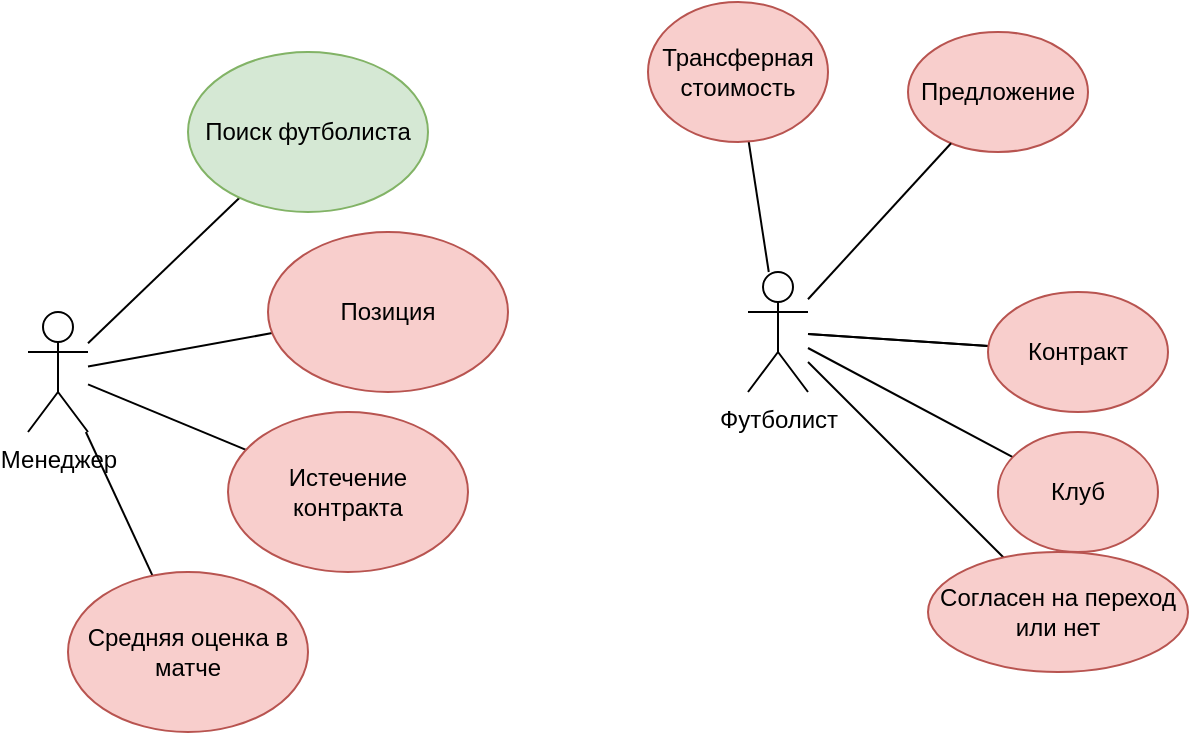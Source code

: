 <mxfile version="15.3.8" type="github">
  <diagram id="SR651_G21nLTauKi2p2u" name="Page-1">
    <mxGraphModel dx="1038" dy="495" grid="1" gridSize="10" guides="1" tooltips="1" connect="1" arrows="1" fold="1" page="1" pageScale="1" pageWidth="827" pageHeight="1169" math="0" shadow="0">
      <root>
        <mxCell id="0" />
        <mxCell id="1" parent="0" />
        <mxCell id="p7CNFIOG4ytNEs_HwDj7-6" style="edgeStyle=none;orthogonalLoop=1;jettySize=auto;html=1;endArrow=none;endFill=0;" edge="1" parent="1" source="yT6SMDL_FxT_V4tofCvN-1" target="yT6SMDL_FxT_V4tofCvN-2">
          <mxGeometry relative="1" as="geometry" />
        </mxCell>
        <mxCell id="p7CNFIOG4ytNEs_HwDj7-7" style="edgeStyle=none;orthogonalLoop=1;jettySize=auto;html=1;endArrow=none;endFill=0;" edge="1" parent="1" source="yT6SMDL_FxT_V4tofCvN-1" target="yT6SMDL_FxT_V4tofCvN-3">
          <mxGeometry relative="1" as="geometry" />
        </mxCell>
        <mxCell id="p7CNFIOG4ytNEs_HwDj7-8" style="edgeStyle=none;orthogonalLoop=1;jettySize=auto;html=1;endArrow=none;endFill=0;" edge="1" parent="1" source="yT6SMDL_FxT_V4tofCvN-1" target="yT6SMDL_FxT_V4tofCvN-4">
          <mxGeometry relative="1" as="geometry" />
        </mxCell>
        <mxCell id="p7CNFIOG4ytNEs_HwDj7-9" style="edgeStyle=none;orthogonalLoop=1;jettySize=auto;html=1;endArrow=none;endFill=0;" edge="1" parent="1" source="yT6SMDL_FxT_V4tofCvN-1" target="yT6SMDL_FxT_V4tofCvN-5">
          <mxGeometry relative="1" as="geometry" />
        </mxCell>
        <mxCell id="yT6SMDL_FxT_V4tofCvN-1" value="Менеджер" style="shape=umlActor;verticalLabelPosition=bottom;verticalAlign=top;html=1;outlineConnect=0;" parent="1" vertex="1">
          <mxGeometry x="40" y="240" width="30" height="60" as="geometry" />
        </mxCell>
        <mxCell id="yT6SMDL_FxT_V4tofCvN-2" value="Поиск футболиста" style="ellipse;whiteSpace=wrap;html=1;fillColor=#d5e8d4;strokeColor=#82b366;" parent="1" vertex="1">
          <mxGeometry x="120" y="110" width="120" height="80" as="geometry" />
        </mxCell>
        <mxCell id="yT6SMDL_FxT_V4tofCvN-3" value="Позиция" style="ellipse;whiteSpace=wrap;html=1;fillColor=#f8cecc;strokeColor=#b85450;" parent="1" vertex="1">
          <mxGeometry x="160" y="200" width="120" height="80" as="geometry" />
        </mxCell>
        <mxCell id="yT6SMDL_FxT_V4tofCvN-4" value="Истечение&lt;br&gt;контракта" style="ellipse;whiteSpace=wrap;html=1;fillColor=#f8cecc;strokeColor=#b85450;" parent="1" vertex="1">
          <mxGeometry x="140" y="290" width="120" height="80" as="geometry" />
        </mxCell>
        <mxCell id="yT6SMDL_FxT_V4tofCvN-5" value="Средняя оценка в матче" style="ellipse;whiteSpace=wrap;html=1;fillColor=#f8cecc;strokeColor=#b85450;" parent="1" vertex="1">
          <mxGeometry x="60" y="370" width="120" height="80" as="geometry" />
        </mxCell>
        <mxCell id="p7CNFIOG4ytNEs_HwDj7-2" style="edgeStyle=none;orthogonalLoop=1;jettySize=auto;html=1;endArrow=none;endFill=0;" edge="1" parent="1" source="yT6SMDL_FxT_V4tofCvN-21" target="yT6SMDL_FxT_V4tofCvN-23">
          <mxGeometry relative="1" as="geometry" />
        </mxCell>
        <mxCell id="p7CNFIOG4ytNEs_HwDj7-3" style="edgeStyle=none;orthogonalLoop=1;jettySize=auto;html=1;endArrow=none;endFill=0;" edge="1" parent="1" source="yT6SMDL_FxT_V4tofCvN-21" target="yT6SMDL_FxT_V4tofCvN-24">
          <mxGeometry relative="1" as="geometry" />
        </mxCell>
        <mxCell id="p7CNFIOG4ytNEs_HwDj7-4" style="edgeStyle=none;orthogonalLoop=1;jettySize=auto;html=1;endArrow=none;endFill=0;" edge="1" parent="1" source="yT6SMDL_FxT_V4tofCvN-21" target="yT6SMDL_FxT_V4tofCvN-25">
          <mxGeometry relative="1" as="geometry" />
        </mxCell>
        <mxCell id="p7CNFIOG4ytNEs_HwDj7-5" style="edgeStyle=none;orthogonalLoop=1;jettySize=auto;html=1;endArrow=none;endFill=0;" edge="1" parent="1" source="yT6SMDL_FxT_V4tofCvN-21" target="yT6SMDL_FxT_V4tofCvN-26">
          <mxGeometry relative="1" as="geometry" />
        </mxCell>
        <mxCell id="p7CNFIOG4ytNEs_HwDj7-10" value="" style="edgeStyle=none;orthogonalLoop=1;jettySize=auto;html=1;endArrow=none;endFill=0;" edge="1" parent="1" source="yT6SMDL_FxT_V4tofCvN-21" target="yT6SMDL_FxT_V4tofCvN-24">
          <mxGeometry relative="1" as="geometry" />
        </mxCell>
        <mxCell id="yT6SMDL_FxT_V4tofCvN-21" value="Футболист" style="shape=umlActor;verticalLabelPosition=bottom;verticalAlign=top;html=1;outlineConnect=0;" parent="1" vertex="1">
          <mxGeometry x="400" y="220" width="30" height="60" as="geometry" />
        </mxCell>
        <mxCell id="yT6SMDL_FxT_V4tofCvN-22" value="Предложение&lt;br&gt;" style="ellipse;whiteSpace=wrap;html=1;fillColor=#f8cecc;strokeColor=#b85450;" parent="1" vertex="1">
          <mxGeometry x="480" y="100" width="90" height="60" as="geometry" />
        </mxCell>
        <mxCell id="yT6SMDL_FxT_V4tofCvN-23" value="Трансферная стоимость" style="ellipse;whiteSpace=wrap;html=1;fillColor=#f8cecc;strokeColor=#b85450;" parent="1" vertex="1">
          <mxGeometry x="350" y="85" width="90" height="70" as="geometry" />
        </mxCell>
        <mxCell id="yT6SMDL_FxT_V4tofCvN-24" value="Контракт" style="ellipse;whiteSpace=wrap;html=1;fillColor=#f8cecc;strokeColor=#b85450;" parent="1" vertex="1">
          <mxGeometry x="520" y="230" width="90" height="60" as="geometry" />
        </mxCell>
        <mxCell id="yT6SMDL_FxT_V4tofCvN-25" value="Клуб" style="ellipse;whiteSpace=wrap;html=1;fillColor=#f8cecc;strokeColor=#b85450;" parent="1" vertex="1">
          <mxGeometry x="525" y="300" width="80" height="60" as="geometry" />
        </mxCell>
        <mxCell id="yT6SMDL_FxT_V4tofCvN-26" value="Согласен на переход или нет" style="ellipse;whiteSpace=wrap;html=1;fillColor=#f8cecc;strokeColor=#b85450;" parent="1" vertex="1">
          <mxGeometry x="490" y="360" width="130" height="60" as="geometry" />
        </mxCell>
        <mxCell id="yT6SMDL_FxT_V4tofCvN-29" value="" style="endArrow=none;html=1;endFill=0;" parent="1" target="yT6SMDL_FxT_V4tofCvN-22" edge="1" source="yT6SMDL_FxT_V4tofCvN-21">
          <mxGeometry width="50" height="50" relative="1" as="geometry">
            <mxPoint x="430" y="250" as="sourcePoint" />
            <mxPoint x="480" y="200" as="targetPoint" />
          </mxGeometry>
        </mxCell>
      </root>
    </mxGraphModel>
  </diagram>
</mxfile>
